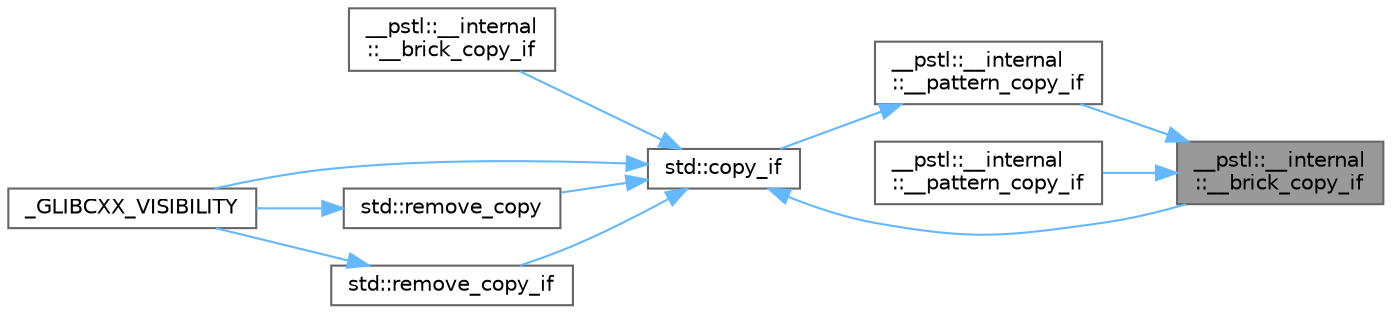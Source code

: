 digraph "__pstl::__internal::__brick_copy_if"
{
 // LATEX_PDF_SIZE
  bgcolor="transparent";
  edge [fontname=Helvetica,fontsize=10,labelfontname=Helvetica,labelfontsize=10];
  node [fontname=Helvetica,fontsize=10,shape=box,height=0.2,width=0.4];
  rankdir="RL";
  Node1 [id="Node000001",label="__pstl::__internal\l::__brick_copy_if",height=0.2,width=0.4,color="gray40", fillcolor="grey60", style="filled", fontcolor="black",tooltip=" "];
  Node1 -> Node2 [id="edge21_Node000001_Node000002",dir="back",color="steelblue1",style="solid",tooltip=" "];
  Node2 [id="Node000002",label="__pstl::__internal\l::__pattern_copy_if",height=0.2,width=0.4,color="grey40", fillcolor="white", style="filled",URL="$namespace____pstl_1_1____internal.html#a00b73000f7d2c9884939b67f41de7bb3",tooltip=" "];
  Node2 -> Node3 [id="edge22_Node000002_Node000003",dir="back",color="steelblue1",style="solid",tooltip=" "];
  Node3 [id="Node000003",label="std::copy_if",height=0.2,width=0.4,color="grey40", fillcolor="white", style="filled",URL="$namespacestd.html#a05892b1ecb6a5d694a84a4567b1f77e1",tooltip=" "];
  Node3 -> Node1 [id="edge23_Node000003_Node000001",dir="back",color="steelblue1",style="solid",tooltip=" "];
  Node3 -> Node4 [id="edge24_Node000003_Node000004",dir="back",color="steelblue1",style="solid",tooltip=" "];
  Node4 [id="Node000004",label="__pstl::__internal\l::__brick_copy_if",height=0.2,width=0.4,color="grey40", fillcolor="white", style="filled",URL="$namespace____pstl_1_1____internal.html#acbebb21468389df805688ba0a2ab0ec1",tooltip=" "];
  Node3 -> Node5 [id="edge25_Node000003_Node000005",dir="back",color="steelblue1",style="solid",tooltip=" "];
  Node5 [id="Node000005",label="_GLIBCXX_VISIBILITY",height=0.2,width=0.4,color="grey40", fillcolor="white", style="filled",URL="$group__sorting__algorithms.html#ga544d74b2d5d0dd2197f5fd6f02691de0",tooltip=" "];
  Node3 -> Node6 [id="edge26_Node000003_Node000006",dir="back",color="steelblue1",style="solid",tooltip=" "];
  Node6 [id="Node000006",label="std::remove_copy",height=0.2,width=0.4,color="grey40", fillcolor="white", style="filled",URL="$namespacestd.html#a6b787bee96a52b5b62d7fe8aa6f15fd8",tooltip=" "];
  Node6 -> Node5 [id="edge27_Node000006_Node000005",dir="back",color="steelblue1",style="solid",tooltip=" "];
  Node3 -> Node7 [id="edge28_Node000003_Node000007",dir="back",color="steelblue1",style="solid",tooltip=" "];
  Node7 [id="Node000007",label="std::remove_copy_if",height=0.2,width=0.4,color="grey40", fillcolor="white", style="filled",URL="$namespacestd.html#a11eaff910d723a0ea9707f30aead68c4",tooltip=" "];
  Node7 -> Node5 [id="edge29_Node000007_Node000005",dir="back",color="steelblue1",style="solid",tooltip=" "];
  Node1 -> Node8 [id="edge30_Node000001_Node000008",dir="back",color="steelblue1",style="solid",tooltip=" "];
  Node8 [id="Node000008",label="__pstl::__internal\l::__pattern_copy_if",height=0.2,width=0.4,color="grey40", fillcolor="white", style="filled",URL="$namespace____pstl_1_1____internal.html#aa037013595e41eca3362fb3a268ed297",tooltip=" "];
}
